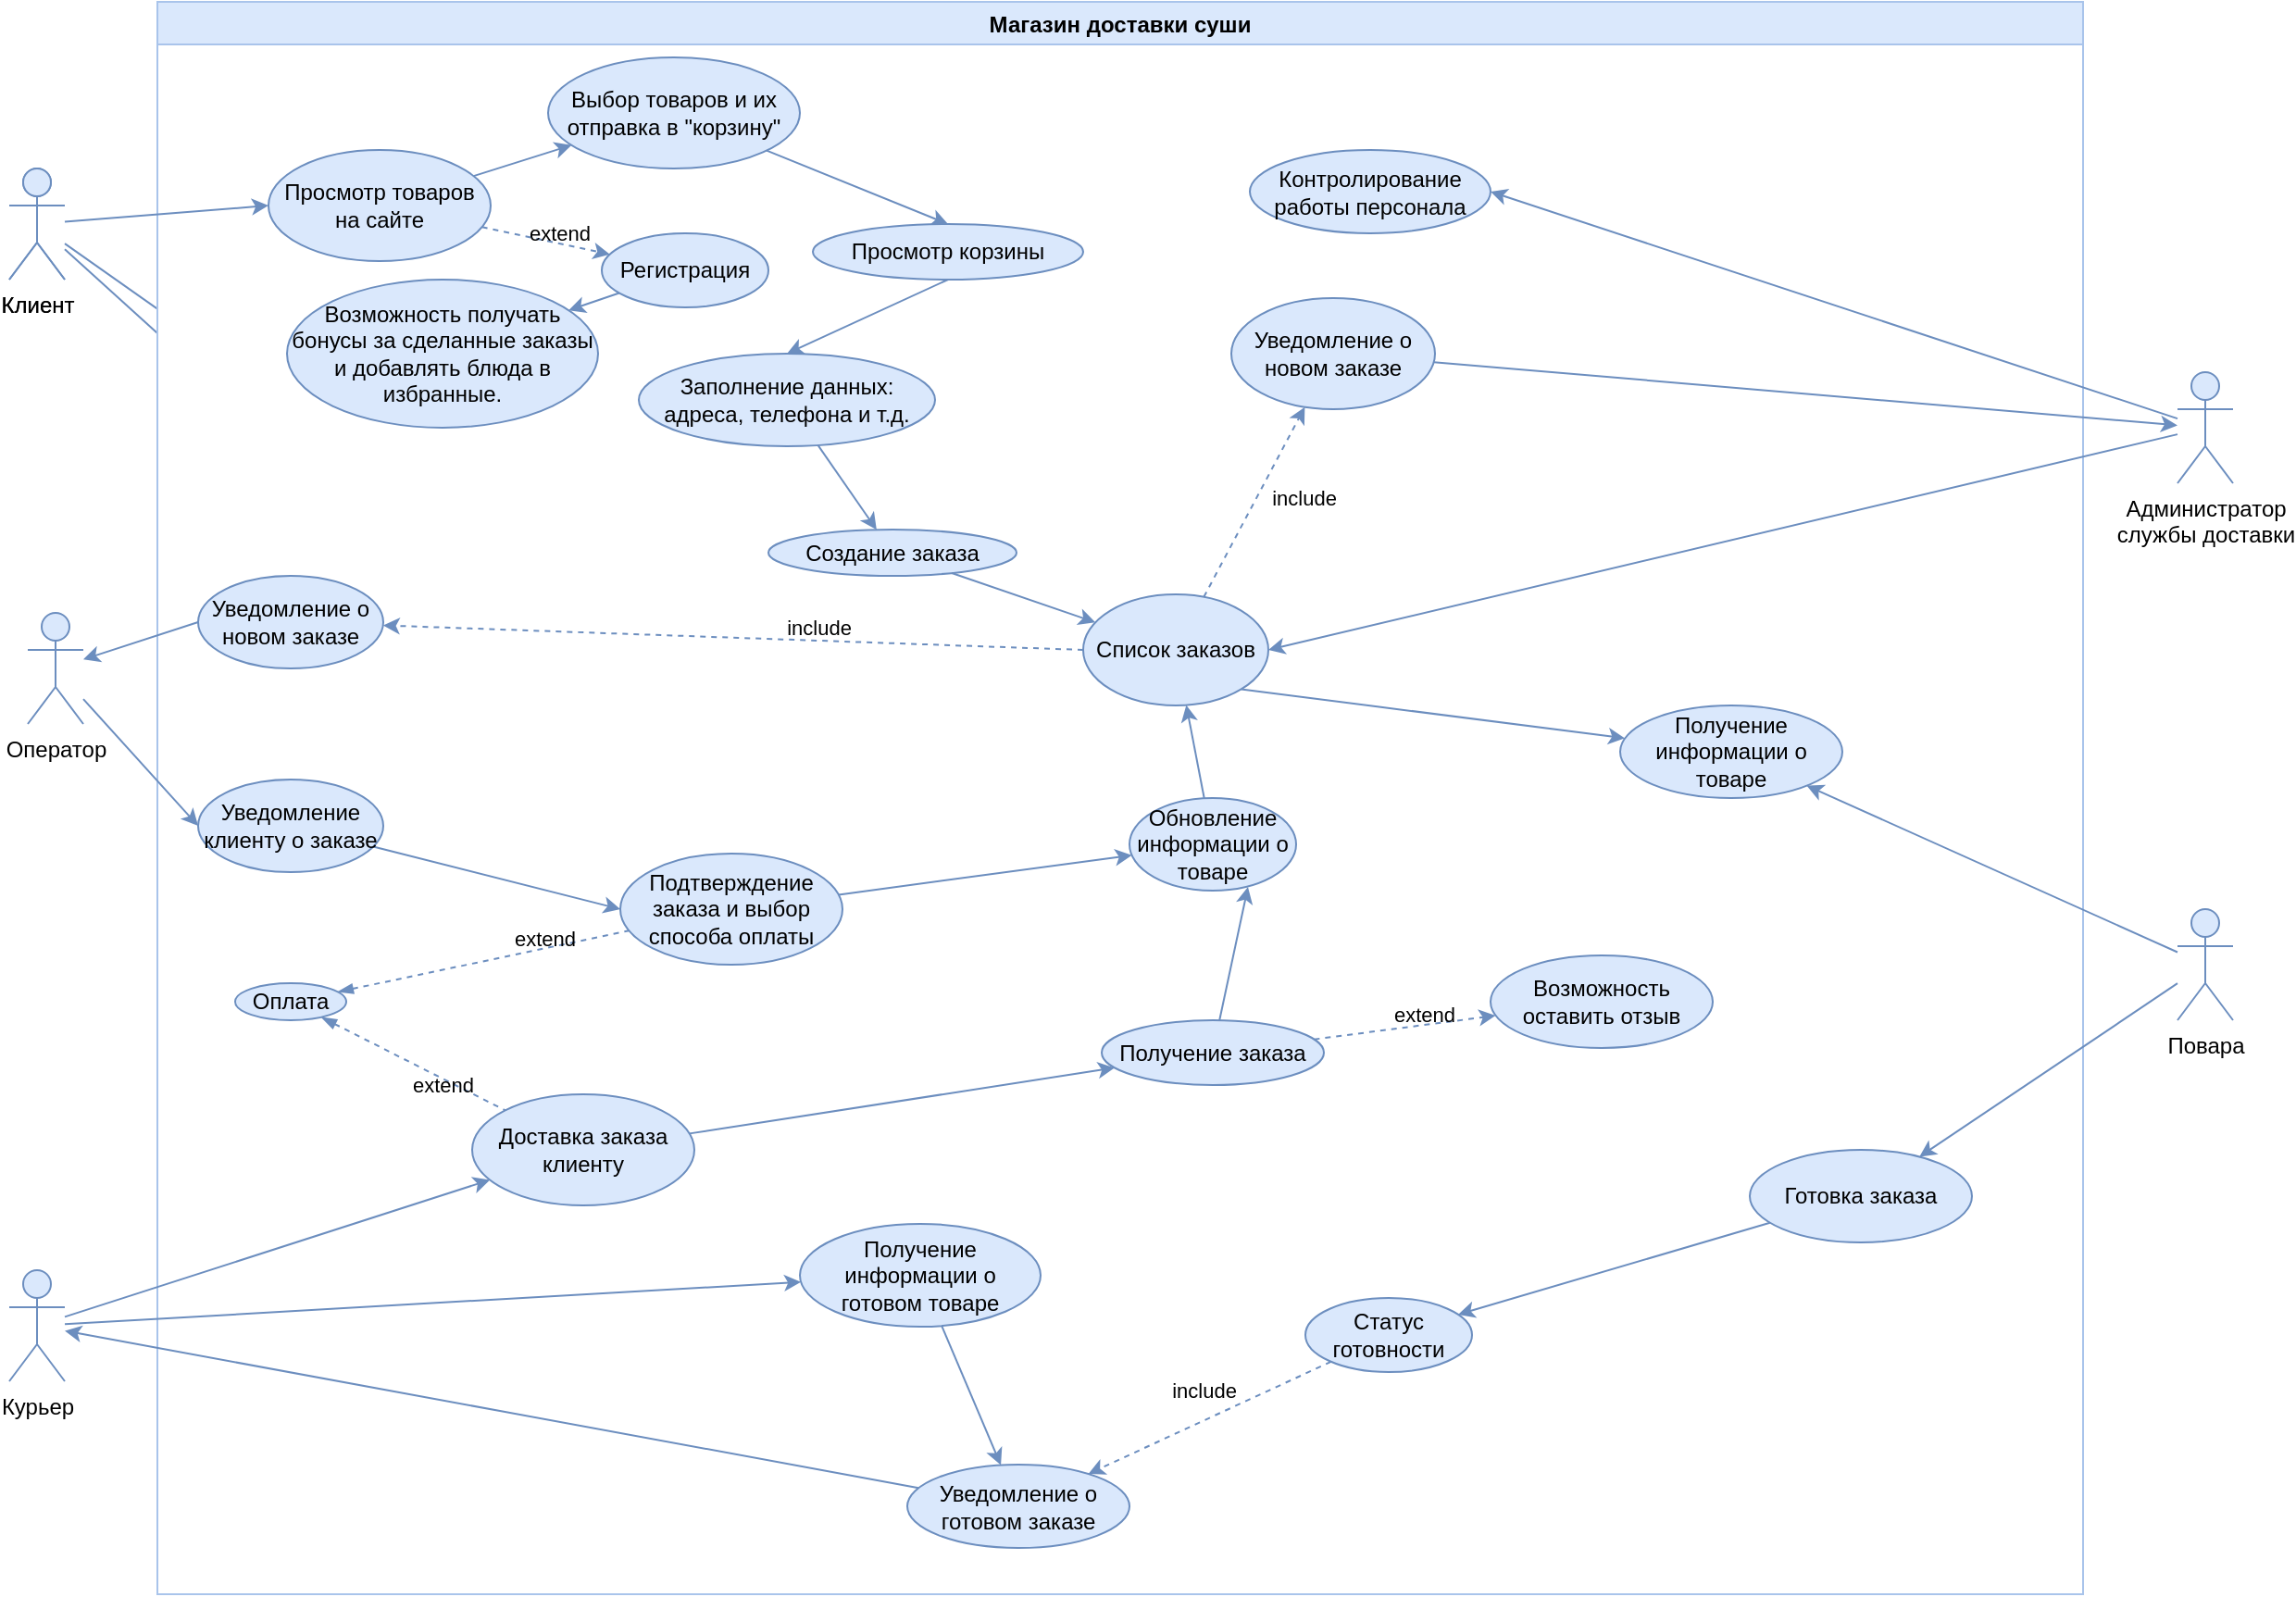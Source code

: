 <mxfile version="20.7.4" type="github">
  <diagram id="hxLHo2L7IaXjg4xJ-ZwW" name="Диаграмма1 || Доставка Суши">
    <mxGraphModel dx="2390" dy="1327" grid="1" gridSize="10" guides="1" tooltips="1" connect="1" arrows="1" fold="1" page="1" pageScale="1" pageWidth="827" pageHeight="1169" math="0" shadow="0">
      <root>
        <mxCell id="0" />
        <mxCell id="1" parent="0" />
        <mxCell id="q7BNcfMHSmpCi1UMR5cF-74" value="" style="endArrow=classic;html=1;rounded=0;fillColor=#dae8fc;strokeColor=#6c8ebf;" parent="1" source="q7BNcfMHSmpCi1UMR5cF-58" target="q7BNcfMHSmpCi1UMR5cF-46" edge="1">
          <mxGeometry width="50" height="50" relative="1" as="geometry">
            <mxPoint x="600" y="375" as="sourcePoint" />
            <mxPoint x="430" y="675" as="targetPoint" />
          </mxGeometry>
        </mxCell>
        <mxCell id="q7BNcfMHSmpCi1UMR5cF-1" value="" style="endArrow=classic;html=1;rounded=0;entryX=0.5;entryY=0;entryDx=0;entryDy=0;fillColor=#dae8fc;strokeColor=#6c8ebf;" parent="1" source="q7BNcfMHSmpCi1UMR5cF-58" target="q7BNcfMHSmpCi1UMR5cF-22" edge="1">
          <mxGeometry width="50" height="50" relative="1" as="geometry">
            <mxPoint x="700" y="515" as="sourcePoint" />
            <mxPoint x="560" y="495" as="targetPoint" />
          </mxGeometry>
        </mxCell>
        <mxCell id="q7BNcfMHSmpCi1UMR5cF-2" value="Магазин доставки суши" style="swimlane;fillColor=#dae8fc;strokeColor=#A9C4EB;swimlaneFillColor=default;" parent="1" vertex="1">
          <mxGeometry x="340" y="155" width="1040" height="860" as="geometry">
            <mxRectangle x="120" y="10" width="180" height="30" as="alternateBounds" />
          </mxGeometry>
        </mxCell>
        <mxCell id="q7BNcfMHSmpCi1UMR5cF-3" value="" style="rounded=0;orthogonalLoop=1;jettySize=auto;html=1;fillColor=#dae8fc;strokeColor=#6c8ebf;" parent="q7BNcfMHSmpCi1UMR5cF-2" source="q7BNcfMHSmpCi1UMR5cF-6" target="q7BNcfMHSmpCi1UMR5cF-13" edge="1">
          <mxGeometry relative="1" as="geometry" />
        </mxCell>
        <mxCell id="q7BNcfMHSmpCi1UMR5cF-6" value="Просмотр товаров на сайте" style="ellipse;whiteSpace=wrap;html=1;fillColor=#dae8fc;strokeColor=#6c8ebf;" parent="q7BNcfMHSmpCi1UMR5cF-2" vertex="1">
          <mxGeometry x="60" y="80" width="120" height="60" as="geometry" />
        </mxCell>
        <mxCell id="q7BNcfMHSmpCi1UMR5cF-8" value="Обновление&lt;br&gt;информации о товаре" style="ellipse;whiteSpace=wrap;html=1;fillColor=#dae8fc;strokeColor=#6c8ebf;" parent="q7BNcfMHSmpCi1UMR5cF-2" vertex="1">
          <mxGeometry x="525" y="430" width="90" height="50" as="geometry" />
        </mxCell>
        <mxCell id="q7BNcfMHSmpCi1UMR5cF-9" value="Доставка заказа клиенту" style="ellipse;whiteSpace=wrap;html=1;fillColor=#dae8fc;strokeColor=#6c8ebf;" parent="q7BNcfMHSmpCi1UMR5cF-2" vertex="1">
          <mxGeometry x="170" y="590" width="120" height="60" as="geometry" />
        </mxCell>
        <mxCell id="q7BNcfMHSmpCi1UMR5cF-10" value="" style="endArrow=none;html=1;strokeWidth=1;rounded=0;endFill=0;startArrow=blockThin;startFill=1;dashed=1;fillColor=#dae8fc;strokeColor=#6c8ebf;" parent="q7BNcfMHSmpCi1UMR5cF-2" source="q7BNcfMHSmpCi1UMR5cF-23" target="q7BNcfMHSmpCi1UMR5cF-9" edge="1">
          <mxGeometry width="50" height="50" relative="1" as="geometry">
            <mxPoint x="429.5" y="220" as="sourcePoint" />
            <mxPoint x="429.5" y="150" as="targetPoint" />
          </mxGeometry>
        </mxCell>
        <mxCell id="q7BNcfMHSmpCi1UMR5cF-11" value="extend" style="edgeLabel;html=1;align=center;verticalAlign=middle;resizable=0;points=[];labelBackgroundColor=none;" parent="q7BNcfMHSmpCi1UMR5cF-10" vertex="1" connectable="0">
          <mxGeometry x="0.371" y="-2" relative="1" as="geometry">
            <mxPoint x="-2" as="offset" />
          </mxGeometry>
        </mxCell>
        <mxCell id="q7BNcfMHSmpCi1UMR5cF-12" value="" style="rounded=0;orthogonalLoop=1;jettySize=auto;html=1;entryX=0.5;entryY=0;entryDx=0;entryDy=0;fillColor=#dae8fc;strokeColor=#6c8ebf;" parent="q7BNcfMHSmpCi1UMR5cF-2" source="q7BNcfMHSmpCi1UMR5cF-13" target="q7BNcfMHSmpCi1UMR5cF-15" edge="1">
          <mxGeometry relative="1" as="geometry">
            <mxPoint x="234" y="180" as="targetPoint" />
          </mxGeometry>
        </mxCell>
        <mxCell id="q7BNcfMHSmpCi1UMR5cF-13" value="Выбор товаров и их отправка в &quot;корзину&quot;" style="ellipse;whiteSpace=wrap;html=1;fillColor=#dae8fc;strokeColor=#6c8ebf;" parent="q7BNcfMHSmpCi1UMR5cF-2" vertex="1">
          <mxGeometry x="211" y="30" width="136" height="60" as="geometry" />
        </mxCell>
        <mxCell id="q7BNcfMHSmpCi1UMR5cF-14" value="Заполнение данных: адреса, телефона и т.д." style="ellipse;whiteSpace=wrap;html=1;fillColor=#dae8fc;strokeColor=#6c8ebf;" parent="q7BNcfMHSmpCi1UMR5cF-2" vertex="1">
          <mxGeometry x="260" y="190" width="160" height="50" as="geometry" />
        </mxCell>
        <mxCell id="q7BNcfMHSmpCi1UMR5cF-15" value="Просмотр корзины" style="ellipse;whiteSpace=wrap;html=1;fillColor=#dae8fc;strokeColor=#6c8ebf;" parent="q7BNcfMHSmpCi1UMR5cF-2" vertex="1">
          <mxGeometry x="354" y="120" width="146" height="30" as="geometry" />
        </mxCell>
        <mxCell id="q7BNcfMHSmpCi1UMR5cF-16" value="Уведомление о новом заказе" style="ellipse;whiteSpace=wrap;html=1;fillColor=#dae8fc;strokeColor=#6c8ebf;" parent="q7BNcfMHSmpCi1UMR5cF-2" vertex="1">
          <mxGeometry x="22" y="310" width="100" height="50" as="geometry" />
        </mxCell>
        <mxCell id="q7BNcfMHSmpCi1UMR5cF-17" value="" style="rounded=0;orthogonalLoop=1;jettySize=auto;html=1;dashed=1;exitX=0;exitY=0.5;exitDx=0;exitDy=0;fillColor=#dae8fc;strokeColor=#6c8ebf;" parent="q7BNcfMHSmpCi1UMR5cF-2" source="q7BNcfMHSmpCi1UMR5cF-33" target="q7BNcfMHSmpCi1UMR5cF-16" edge="1">
          <mxGeometry relative="1" as="geometry" />
        </mxCell>
        <mxCell id="q7BNcfMHSmpCi1UMR5cF-18" value="include" style="edgeLabel;html=1;align=center;verticalAlign=middle;resizable=0;points=[];labelBackgroundColor=none;" parent="q7BNcfMHSmpCi1UMR5cF-17" vertex="1" connectable="0">
          <mxGeometry x="-0.258" relative="1" as="geometry">
            <mxPoint x="-3" y="-7" as="offset" />
          </mxGeometry>
        </mxCell>
        <mxCell id="q7BNcfMHSmpCi1UMR5cF-19" value="Создание заказа" style="ellipse;whiteSpace=wrap;html=1;fillColor=#dae8fc;strokeColor=#6c8ebf;" parent="q7BNcfMHSmpCi1UMR5cF-2" vertex="1">
          <mxGeometry x="330" y="285" width="134" height="25" as="geometry" />
        </mxCell>
        <mxCell id="q7BNcfMHSmpCi1UMR5cF-20" value="" style="rounded=0;orthogonalLoop=1;jettySize=auto;html=1;entryX=0;entryY=0.5;entryDx=0;entryDy=0;fillColor=#dae8fc;strokeColor=#6c8ebf;" parent="q7BNcfMHSmpCi1UMR5cF-2" source="q7BNcfMHSmpCi1UMR5cF-21" target="q7BNcfMHSmpCi1UMR5cF-22" edge="1">
          <mxGeometry relative="1" as="geometry">
            <mxPoint x="190" y="310" as="targetPoint" />
          </mxGeometry>
        </mxCell>
        <mxCell id="q7BNcfMHSmpCi1UMR5cF-21" value="Уведомление клиенту о заказе" style="ellipse;whiteSpace=wrap;html=1;fillColor=#dae8fc;strokeColor=#6c8ebf;" parent="q7BNcfMHSmpCi1UMR5cF-2" vertex="1">
          <mxGeometry x="22" y="420" width="100" height="50" as="geometry" />
        </mxCell>
        <mxCell id="q7BNcfMHSmpCi1UMR5cF-22" value="Подтверждение заказа и выбор способа оплаты" style="ellipse;whiteSpace=wrap;html=1;fillColor=#dae8fc;strokeColor=#6c8ebf;" parent="q7BNcfMHSmpCi1UMR5cF-2" vertex="1">
          <mxGeometry x="250" y="460" width="120" height="60" as="geometry" />
        </mxCell>
        <mxCell id="q7BNcfMHSmpCi1UMR5cF-23" value="Оплата" style="ellipse;whiteSpace=wrap;html=1;fillColor=#dae8fc;strokeColor=#6c8ebf;" parent="q7BNcfMHSmpCi1UMR5cF-2" vertex="1">
          <mxGeometry x="42" y="530" width="60" height="20" as="geometry" />
        </mxCell>
        <mxCell id="q7BNcfMHSmpCi1UMR5cF-24" value="Уведомление о новом заказе" style="ellipse;whiteSpace=wrap;html=1;fillColor=#dae8fc;strokeColor=#6c8ebf;" parent="q7BNcfMHSmpCi1UMR5cF-2" vertex="1">
          <mxGeometry x="580" y="160" width="110" height="60" as="geometry" />
        </mxCell>
        <mxCell id="q7BNcfMHSmpCi1UMR5cF-25" value="" style="endArrow=classic;html=1;rounded=1;fillColor=#dae8fc;strokeColor=#6c8ebf;" parent="q7BNcfMHSmpCi1UMR5cF-2" source="q7BNcfMHSmpCi1UMR5cF-19" target="q7BNcfMHSmpCi1UMR5cF-33" edge="1">
          <mxGeometry width="50" height="50" relative="1" as="geometry">
            <mxPoint x="270" y="400" as="sourcePoint" />
            <mxPoint x="350" y="280" as="targetPoint" />
          </mxGeometry>
        </mxCell>
        <mxCell id="q7BNcfMHSmpCi1UMR5cF-26" value="Контролирование работы персонала" style="ellipse;whiteSpace=wrap;html=1;direction=west;fillColor=#dae8fc;strokeColor=#6c8ebf;" parent="q7BNcfMHSmpCi1UMR5cF-2" vertex="1">
          <mxGeometry x="590" y="80" width="130" height="45" as="geometry" />
        </mxCell>
        <mxCell id="q7BNcfMHSmpCi1UMR5cF-27" value="" style="endArrow=classic;html=1;rounded=0;fillColor=#dae8fc;strokeColor=#6c8ebf;" parent="q7BNcfMHSmpCi1UMR5cF-2" source="q7BNcfMHSmpCi1UMR5cF-22" target="q7BNcfMHSmpCi1UMR5cF-8" edge="1">
          <mxGeometry width="50" height="50" relative="1" as="geometry">
            <mxPoint x="270" y="390" as="sourcePoint" />
            <mxPoint x="170" y="540" as="targetPoint" />
          </mxGeometry>
        </mxCell>
        <mxCell id="q7BNcfMHSmpCi1UMR5cF-28" value="Готовка заказа" style="ellipse;whiteSpace=wrap;html=1;fillColor=#dae8fc;strokeColor=#6c8ebf;" parent="q7BNcfMHSmpCi1UMR5cF-2" vertex="1">
          <mxGeometry x="860" y="620" width="120" height="50" as="geometry" />
        </mxCell>
        <mxCell id="q7BNcfMHSmpCi1UMR5cF-29" value="Получение информации о готовом товаре" style="ellipse;whiteSpace=wrap;html=1;fillColor=#dae8fc;strokeColor=#6c8ebf;" parent="q7BNcfMHSmpCi1UMR5cF-2" vertex="1">
          <mxGeometry x="347" y="660" width="130" height="55.5" as="geometry" />
        </mxCell>
        <mxCell id="q7BNcfMHSmpCi1UMR5cF-30" value="" style="endArrow=classic;html=1;rounded=0;exitX=0.5;exitY=1;exitDx=0;exitDy=0;entryX=0.5;entryY=0;entryDx=0;entryDy=0;curved=1;fillColor=#dae8fc;strokeColor=#6c8ebf;" parent="q7BNcfMHSmpCi1UMR5cF-2" source="q7BNcfMHSmpCi1UMR5cF-15" target="q7BNcfMHSmpCi1UMR5cF-14" edge="1">
          <mxGeometry width="50" height="50" relative="1" as="geometry">
            <mxPoint x="270" y="360" as="sourcePoint" />
            <mxPoint x="320" y="310" as="targetPoint" />
          </mxGeometry>
        </mxCell>
        <mxCell id="q7BNcfMHSmpCi1UMR5cF-31" value="" style="endArrow=none;html=1;strokeWidth=1;rounded=0;endFill=0;startArrow=blockThin;startFill=1;dashed=1;fillColor=#dae8fc;strokeColor=#6c8ebf;" parent="q7BNcfMHSmpCi1UMR5cF-2" source="q7BNcfMHSmpCi1UMR5cF-23" target="q7BNcfMHSmpCi1UMR5cF-22" edge="1">
          <mxGeometry width="50" height="50" relative="1" as="geometry">
            <mxPoint x="294.719" y="662.768" as="sourcePoint" />
            <mxPoint x="380.965" y="632.288" as="targetPoint" />
          </mxGeometry>
        </mxCell>
        <mxCell id="q7BNcfMHSmpCi1UMR5cF-32" value="extend" style="edgeLabel;html=1;align=center;verticalAlign=middle;resizable=0;points=[];labelBackgroundColor=none;" parent="q7BNcfMHSmpCi1UMR5cF-31" vertex="1" connectable="0">
          <mxGeometry x="0.371" y="-2" relative="1" as="geometry">
            <mxPoint x="3" y="-8" as="offset" />
          </mxGeometry>
        </mxCell>
        <mxCell id="q7BNcfMHSmpCi1UMR5cF-33" value="Список заказов" style="ellipse;whiteSpace=wrap;html=1;fillColor=#dae8fc;strokeColor=#6c8ebf;" parent="q7BNcfMHSmpCi1UMR5cF-2" vertex="1">
          <mxGeometry x="500" y="320" width="100" height="60" as="geometry" />
        </mxCell>
        <mxCell id="q7BNcfMHSmpCi1UMR5cF-34" value="" style="endArrow=classic;html=1;rounded=0;curved=1;fillColor=#dae8fc;strokeColor=#6c8ebf;" parent="q7BNcfMHSmpCi1UMR5cF-2" source="q7BNcfMHSmpCi1UMR5cF-14" target="q7BNcfMHSmpCi1UMR5cF-19" edge="1">
          <mxGeometry width="50" height="50" relative="1" as="geometry">
            <mxPoint x="270" y="360" as="sourcePoint" />
            <mxPoint x="320" y="310" as="targetPoint" />
          </mxGeometry>
        </mxCell>
        <mxCell id="q7BNcfMHSmpCi1UMR5cF-35" value="" style="endArrow=classic;html=1;rounded=0;dashed=1;fillColor=#dae8fc;strokeColor=#6c8ebf;" parent="q7BNcfMHSmpCi1UMR5cF-2" source="q7BNcfMHSmpCi1UMR5cF-33" target="q7BNcfMHSmpCi1UMR5cF-24" edge="1">
          <mxGeometry width="50" height="50" relative="1" as="geometry">
            <mxPoint x="360" y="360" as="sourcePoint" />
            <mxPoint x="410" y="310" as="targetPoint" />
          </mxGeometry>
        </mxCell>
        <mxCell id="q7BNcfMHSmpCi1UMR5cF-36" value="include" style="edgeLabel;html=1;align=center;verticalAlign=middle;resizable=0;points=[];labelBackgroundColor=none;" parent="q7BNcfMHSmpCi1UMR5cF-35" vertex="1" connectable="0">
          <mxGeometry x="-0.441" y="3" relative="1" as="geometry">
            <mxPoint x="41" y="-24" as="offset" />
          </mxGeometry>
        </mxCell>
        <mxCell id="q7BNcfMHSmpCi1UMR5cF-37" value="Статус готовности" style="ellipse;whiteSpace=wrap;html=1;fillColor=#dae8fc;strokeColor=#6c8ebf;" parent="q7BNcfMHSmpCi1UMR5cF-2" vertex="1">
          <mxGeometry x="620" y="700" width="90" height="40" as="geometry" />
        </mxCell>
        <mxCell id="q7BNcfMHSmpCi1UMR5cF-38" value="" style="endArrow=classic;html=1;rounded=1;fillColor=#dae8fc;strokeColor=#6c8ebf;" parent="q7BNcfMHSmpCi1UMR5cF-2" source="q7BNcfMHSmpCi1UMR5cF-28" target="q7BNcfMHSmpCi1UMR5cF-37" edge="1">
          <mxGeometry width="50" height="50" relative="1" as="geometry">
            <mxPoint x="360" y="360" as="sourcePoint" />
            <mxPoint x="200" y="530" as="targetPoint" />
          </mxGeometry>
        </mxCell>
        <mxCell id="q7BNcfMHSmpCi1UMR5cF-39" value="" style="rounded=0;orthogonalLoop=1;jettySize=auto;html=1;dashed=1;fillColor=#dae8fc;strokeColor=#6c8ebf;" parent="q7BNcfMHSmpCi1UMR5cF-2" source="q7BNcfMHSmpCi1UMR5cF-37" target="q7BNcfMHSmpCi1UMR5cF-41" edge="1">
          <mxGeometry relative="1" as="geometry">
            <mxPoint x="339" y="600" as="sourcePoint" />
            <mxPoint x="207" y="622.5" as="targetPoint" />
          </mxGeometry>
        </mxCell>
        <mxCell id="q7BNcfMHSmpCi1UMR5cF-40" value="include" style="edgeLabel;html=1;align=center;verticalAlign=middle;resizable=0;points=[];labelBackgroundColor=none;" parent="q7BNcfMHSmpCi1UMR5cF-39" vertex="1" connectable="0">
          <mxGeometry x="-0.258" relative="1" as="geometry">
            <mxPoint x="-21" y="-7" as="offset" />
          </mxGeometry>
        </mxCell>
        <mxCell id="q7BNcfMHSmpCi1UMR5cF-41" value="Уведомление о готовом заказе" style="ellipse;whiteSpace=wrap;html=1;fillColor=#dae8fc;strokeColor=#6c8ebf;" parent="q7BNcfMHSmpCi1UMR5cF-2" vertex="1">
          <mxGeometry x="405" y="790" width="120" height="45" as="geometry" />
        </mxCell>
        <mxCell id="q7BNcfMHSmpCi1UMR5cF-42" value="" style="endArrow=classic;html=1;rounded=1;strokeWidth=1;fillColor=#dae8fc;strokeColor=#6c8ebf;" parent="q7BNcfMHSmpCi1UMR5cF-2" source="q7BNcfMHSmpCi1UMR5cF-8" target="q7BNcfMHSmpCi1UMR5cF-33" edge="1">
          <mxGeometry width="50" height="50" relative="1" as="geometry">
            <mxPoint x="360" y="350" as="sourcePoint" />
            <mxPoint x="410" y="300" as="targetPoint" />
          </mxGeometry>
        </mxCell>
        <mxCell id="q7BNcfMHSmpCi1UMR5cF-43" value="Получение&lt;br&gt;информации о товаре" style="ellipse;whiteSpace=wrap;html=1;fillColor=#dae8fc;strokeColor=#6c8ebf;" parent="q7BNcfMHSmpCi1UMR5cF-2" vertex="1">
          <mxGeometry x="790" y="380" width="120" height="50" as="geometry" />
        </mxCell>
        <mxCell id="q7BNcfMHSmpCi1UMR5cF-44" value="" style="endArrow=classic;html=1;rounded=1;strokeWidth=1;exitX=1;exitY=1;exitDx=0;exitDy=0;fillColor=#dae8fc;strokeColor=#6c8ebf;" parent="q7BNcfMHSmpCi1UMR5cF-2" source="q7BNcfMHSmpCi1UMR5cF-33" target="q7BNcfMHSmpCi1UMR5cF-43" edge="1">
          <mxGeometry width="50" height="50" relative="1" as="geometry">
            <mxPoint x="360" y="350" as="sourcePoint" />
            <mxPoint x="410" y="300" as="targetPoint" />
          </mxGeometry>
        </mxCell>
        <mxCell id="q7BNcfMHSmpCi1UMR5cF-45" value="" style="endArrow=classic;html=1;rounded=0;fillColor=#dae8fc;strokeColor=#6c8ebf;" parent="q7BNcfMHSmpCi1UMR5cF-2" source="q7BNcfMHSmpCi1UMR5cF-29" target="q7BNcfMHSmpCi1UMR5cF-41" edge="1">
          <mxGeometry width="50" height="50" relative="1" as="geometry">
            <mxPoint x="260" y="320" as="sourcePoint" />
            <mxPoint x="310" y="270" as="targetPoint" />
          </mxGeometry>
        </mxCell>
        <mxCell id="q7BNcfMHSmpCi1UMR5cF-46" value="Получение заказа" style="ellipse;whiteSpace=wrap;html=1;fillColor=#dae8fc;strokeColor=#6c8ebf;" parent="q7BNcfMHSmpCi1UMR5cF-2" vertex="1">
          <mxGeometry x="510" y="550" width="120" height="35" as="geometry" />
        </mxCell>
        <mxCell id="q7BNcfMHSmpCi1UMR5cF-47" value="" style="endArrow=classic;html=1;rounded=0;entryX=0.711;entryY=0.96;entryDx=0;entryDy=0;entryPerimeter=0;fillColor=#dae8fc;strokeColor=#6c8ebf;" parent="q7BNcfMHSmpCi1UMR5cF-2" source="q7BNcfMHSmpCi1UMR5cF-46" target="q7BNcfMHSmpCi1UMR5cF-8" edge="1">
          <mxGeometry width="50" height="50" relative="1" as="geometry">
            <mxPoint x="260" y="520" as="sourcePoint" />
            <mxPoint x="460" y="460" as="targetPoint" />
          </mxGeometry>
        </mxCell>
        <mxCell id="q7BNcfMHSmpCi1UMR5cF-48" value="" style="endArrow=classic;html=1;rounded=0;fillColor=#dae8fc;strokeColor=#6c8ebf;" parent="q7BNcfMHSmpCi1UMR5cF-2" source="q7BNcfMHSmpCi1UMR5cF-9" target="q7BNcfMHSmpCi1UMR5cF-46" edge="1">
          <mxGeometry width="50" height="50" relative="1" as="geometry">
            <mxPoint x="260" y="520" as="sourcePoint" />
            <mxPoint x="310" y="470" as="targetPoint" />
          </mxGeometry>
        </mxCell>
        <mxCell id="q7BNcfMHSmpCi1UMR5cF-49" value="Возможность оставить отзыв" style="ellipse;whiteSpace=wrap;html=1;fillColor=#dae8fc;strokeColor=#6c8ebf;" parent="q7BNcfMHSmpCi1UMR5cF-2" vertex="1">
          <mxGeometry x="720" y="515" width="120" height="50" as="geometry" />
        </mxCell>
        <mxCell id="q7BNcfMHSmpCi1UMR5cF-50" value="" style="rounded=0;orthogonalLoop=1;jettySize=auto;html=1;dashed=1;fillColor=#dae8fc;strokeColor=#6c8ebf;" parent="q7BNcfMHSmpCi1UMR5cF-2" source="q7BNcfMHSmpCi1UMR5cF-46" target="q7BNcfMHSmpCi1UMR5cF-49" edge="1">
          <mxGeometry relative="1" as="geometry">
            <mxPoint x="520.003" y="450.001" as="sourcePoint" />
            <mxPoint x="537.743" y="500.688" as="targetPoint" />
          </mxGeometry>
        </mxCell>
        <mxCell id="q7BNcfMHSmpCi1UMR5cF-51" value="extend" style="edgeLabel;html=1;align=center;verticalAlign=middle;resizable=0;points=[];labelBackgroundColor=none;" parent="q7BNcfMHSmpCi1UMR5cF-50" vertex="1" connectable="0">
          <mxGeometry x="0.2" relative="1" as="geometry">
            <mxPoint y="-6" as="offset" />
          </mxGeometry>
        </mxCell>
        <mxCell id="q7BNcfMHSmpCi1UMR5cF-52" value="Клиент" style="shape=umlActor;verticalLabelPosition=bottom;verticalAlign=top;html=1;outlineConnect=0;fillColor=#dae8fc;strokeColor=#6c8ebf;" parent="q7BNcfMHSmpCi1UMR5cF-2" vertex="1">
          <mxGeometry x="-80" y="90" width="30" height="60" as="geometry" />
        </mxCell>
        <mxCell id="q7BNcfMHSmpCi1UMR5cF-54" value="" style="rounded=0;orthogonalLoop=1;jettySize=auto;html=1;dashed=1;fillColor=#dae8fc;strokeColor=#6c8ebf;" parent="q7BNcfMHSmpCi1UMR5cF-2" source="q7BNcfMHSmpCi1UMR5cF-6" target="q7BNcfMHSmpCi1UMR5cF-56" edge="1">
          <mxGeometry relative="1" as="geometry">
            <mxPoint x="90.343" y="149.551" as="sourcePoint" />
          </mxGeometry>
        </mxCell>
        <mxCell id="q7BNcfMHSmpCi1UMR5cF-55" value="extend" style="edgeLabel;html=1;align=center;verticalAlign=middle;resizable=0;points=[];labelBackgroundColor=none;" parent="q7BNcfMHSmpCi1UMR5cF-54" vertex="1" connectable="0">
          <mxGeometry x="0.2" relative="1" as="geometry">
            <mxPoint y="-6" as="offset" />
          </mxGeometry>
        </mxCell>
        <mxCell id="q7BNcfMHSmpCi1UMR5cF-56" value="Регистрация" style="ellipse;whiteSpace=wrap;html=1;fillColor=#dae8fc;strokeColor=#6c8ebf;" parent="q7BNcfMHSmpCi1UMR5cF-2" vertex="1">
          <mxGeometry x="240" y="125" width="90" height="40" as="geometry" />
        </mxCell>
        <mxCell id="KkE1eUJOseV2NxdN6Nmn-8" value="" style="endArrow=classic;html=1;rounded=0;curved=1;fillColor=#dae8fc;strokeColor=#6c8ebf;" edge="1" parent="q7BNcfMHSmpCi1UMR5cF-2" source="q7BNcfMHSmpCi1UMR5cF-56" target="KkE1eUJOseV2NxdN6Nmn-9">
          <mxGeometry width="50" height="50" relative="1" as="geometry">
            <mxPoint x="150" y="268.8" as="sourcePoint" />
            <mxPoint x="190" y="250" as="targetPoint" />
          </mxGeometry>
        </mxCell>
        <mxCell id="KkE1eUJOseV2NxdN6Nmn-9" value="Возможность&amp;nbsp;получать бонусы за сделанные заказы и добавлять блюда в избранные." style="ellipse;whiteSpace=wrap;html=1;fillColor=#dae8fc;strokeColor=#6c8ebf;" vertex="1" parent="q7BNcfMHSmpCi1UMR5cF-2">
          <mxGeometry x="70" y="150" width="168" height="80" as="geometry" />
        </mxCell>
        <mxCell id="q7BNcfMHSmpCi1UMR5cF-58" value="Клиент" style="shape=umlActor;verticalLabelPosition=bottom;verticalAlign=top;html=1;outlineConnect=0;fillColor=#dae8fc;strokeColor=#6c8ebf;" parent="1" vertex="1">
          <mxGeometry x="260" y="245" width="30" height="60" as="geometry" />
        </mxCell>
        <mxCell id="q7BNcfMHSmpCi1UMR5cF-59" value="" style="endArrow=classic;html=1;rounded=0;entryX=0;entryY=0.5;entryDx=0;entryDy=0;curved=1;fillColor=#dae8fc;strokeColor=#6c8ebf;" parent="1" source="q7BNcfMHSmpCi1UMR5cF-58" target="q7BNcfMHSmpCi1UMR5cF-6" edge="1">
          <mxGeometry width="50" height="50" relative="1" as="geometry">
            <mxPoint x="320" y="235" as="sourcePoint" />
            <mxPoint x="590" y="415" as="targetPoint" />
          </mxGeometry>
        </mxCell>
        <mxCell id="q7BNcfMHSmpCi1UMR5cF-60" value="Повара" style="shape=umlActor;verticalLabelPosition=bottom;verticalAlign=top;html=1;outlineConnect=0;fillColor=#dae8fc;strokeColor=#6c8ebf;" parent="1" vertex="1">
          <mxGeometry x="1431" y="645" width="30" height="60" as="geometry" />
        </mxCell>
        <mxCell id="q7BNcfMHSmpCi1UMR5cF-61" value="Курьер" style="shape=umlActor;verticalLabelPosition=bottom;verticalAlign=top;html=1;outlineConnect=0;fillColor=#dae8fc;strokeColor=#6c8ebf;" parent="1" vertex="1">
          <mxGeometry x="260" y="840" width="30" height="60" as="geometry" />
        </mxCell>
        <mxCell id="q7BNcfMHSmpCi1UMR5cF-62" value="" style="endArrow=classic;html=1;rounded=0;fillColor=#dae8fc;strokeColor=#6c8ebf;" parent="1" source="q7BNcfMHSmpCi1UMR5cF-61" target="q7BNcfMHSmpCi1UMR5cF-29" edge="1">
          <mxGeometry width="50" height="50" relative="1" as="geometry">
            <mxPoint x="930" y="645" as="sourcePoint" />
            <mxPoint x="820" y="275" as="targetPoint" />
          </mxGeometry>
        </mxCell>
        <mxCell id="q7BNcfMHSmpCi1UMR5cF-63" value="Администратор &lt;br&gt;службы доставки" style="shape=umlActor;verticalLabelPosition=bottom;verticalAlign=top;html=1;outlineConnect=0;fillColor=#dae8fc;strokeColor=#6c8ebf;" parent="1" vertex="1">
          <mxGeometry x="1431" y="355" width="30" height="60" as="geometry" />
        </mxCell>
        <mxCell id="q7BNcfMHSmpCi1UMR5cF-64" value="Оператор" style="shape=umlActor;verticalLabelPosition=bottom;verticalAlign=top;html=1;outlineConnect=0;fillColor=#dae8fc;strokeColor=#6c8ebf;" parent="1" vertex="1">
          <mxGeometry x="270" y="485" width="30" height="60" as="geometry" />
        </mxCell>
        <mxCell id="q7BNcfMHSmpCi1UMR5cF-65" value="" style="endArrow=classic;html=1;rounded=0;exitX=0;exitY=0.5;exitDx=0;exitDy=0;fillColor=#dae8fc;strokeColor=#6c8ebf;" parent="1" source="q7BNcfMHSmpCi1UMR5cF-16" target="q7BNcfMHSmpCi1UMR5cF-64" edge="1">
          <mxGeometry width="50" height="50" relative="1" as="geometry">
            <mxPoint x="610" y="595" as="sourcePoint" />
            <mxPoint x="660" y="545" as="targetPoint" />
          </mxGeometry>
        </mxCell>
        <mxCell id="q7BNcfMHSmpCi1UMR5cF-66" value="" style="endArrow=classic;html=1;rounded=0;entryX=0;entryY=0.5;entryDx=0;entryDy=0;fillColor=#dae8fc;strokeColor=#6c8ebf;" parent="1" source="q7BNcfMHSmpCi1UMR5cF-64" target="q7BNcfMHSmpCi1UMR5cF-21" edge="1">
          <mxGeometry width="50" height="50" relative="1" as="geometry">
            <mxPoint x="610" y="585" as="sourcePoint" />
            <mxPoint x="660" y="535" as="targetPoint" />
          </mxGeometry>
        </mxCell>
        <mxCell id="q7BNcfMHSmpCi1UMR5cF-67" value="" style="endArrow=classic;html=1;rounded=1;entryX=0;entryY=0.5;entryDx=0;entryDy=0;fillColor=#dae8fc;strokeColor=#6c8ebf;" parent="1" source="q7BNcfMHSmpCi1UMR5cF-63" target="q7BNcfMHSmpCi1UMR5cF-26" edge="1">
          <mxGeometry width="50" height="50" relative="1" as="geometry">
            <mxPoint x="610" y="545" as="sourcePoint" />
            <mxPoint x="660" y="495" as="targetPoint" />
          </mxGeometry>
        </mxCell>
        <mxCell id="q7BNcfMHSmpCi1UMR5cF-68" value="" style="endArrow=classic;html=1;rounded=1;fillColor=#dae8fc;strokeColor=#6c8ebf;" parent="1" source="q7BNcfMHSmpCi1UMR5cF-24" target="q7BNcfMHSmpCi1UMR5cF-63" edge="1">
          <mxGeometry width="50" height="50" relative="1" as="geometry">
            <mxPoint x="610" y="545" as="sourcePoint" />
            <mxPoint x="770" y="425" as="targetPoint" />
          </mxGeometry>
        </mxCell>
        <mxCell id="q7BNcfMHSmpCi1UMR5cF-69" value="" style="endArrow=classic;html=1;rounded=0;fillColor=#dae8fc;strokeColor=#6c8ebf;" parent="1" source="q7BNcfMHSmpCi1UMR5cF-60" target="q7BNcfMHSmpCi1UMR5cF-43" edge="1">
          <mxGeometry width="50" height="50" relative="1" as="geometry">
            <mxPoint x="1264" y="568" as="sourcePoint" />
            <mxPoint x="440" y="715" as="targetPoint" />
          </mxGeometry>
        </mxCell>
        <mxCell id="q7BNcfMHSmpCi1UMR5cF-70" value="" style="endArrow=classic;html=1;rounded=0;fillColor=#dae8fc;strokeColor=#6c8ebf;" parent="1" source="q7BNcfMHSmpCi1UMR5cF-61" target="q7BNcfMHSmpCi1UMR5cF-9" edge="1">
          <mxGeometry width="50" height="50" relative="1" as="geometry">
            <mxPoint x="610" y="715" as="sourcePoint" />
            <mxPoint x="400" y="675" as="targetPoint" />
          </mxGeometry>
        </mxCell>
        <mxCell id="q7BNcfMHSmpCi1UMR5cF-71" value="" style="endArrow=classic;html=1;rounded=1;entryX=1;entryY=0.5;entryDx=0;entryDy=0;fillColor=#dae8fc;strokeColor=#6c8ebf;" parent="1" source="q7BNcfMHSmpCi1UMR5cF-63" target="q7BNcfMHSmpCi1UMR5cF-33" edge="1">
          <mxGeometry width="50" height="50" relative="1" as="geometry">
            <mxPoint x="940" y="385" as="sourcePoint" />
            <mxPoint x="850" y="365" as="targetPoint" />
          </mxGeometry>
        </mxCell>
        <mxCell id="q7BNcfMHSmpCi1UMR5cF-72" value="" style="endArrow=classic;html=1;rounded=1;fillColor=#dae8fc;strokeColor=#6c8ebf;" parent="1" source="q7BNcfMHSmpCi1UMR5cF-60" target="q7BNcfMHSmpCi1UMR5cF-28" edge="1">
          <mxGeometry width="50" height="50" relative="1" as="geometry">
            <mxPoint x="700" y="515" as="sourcePoint" />
            <mxPoint x="750" y="465" as="targetPoint" />
          </mxGeometry>
        </mxCell>
        <mxCell id="q7BNcfMHSmpCi1UMR5cF-73" value="" style="endArrow=classic;html=1;rounded=1;fillColor=#dae8fc;strokeColor=#6c8ebf;" parent="1" source="q7BNcfMHSmpCi1UMR5cF-41" target="q7BNcfMHSmpCi1UMR5cF-61" edge="1">
          <mxGeometry width="50" height="50" relative="1" as="geometry">
            <mxPoint x="700" y="505" as="sourcePoint" />
            <mxPoint x="750" y="455" as="targetPoint" />
          </mxGeometry>
        </mxCell>
      </root>
    </mxGraphModel>
  </diagram>
</mxfile>
